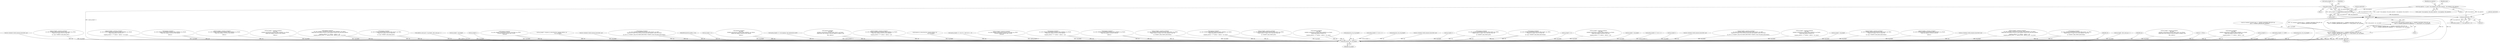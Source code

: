 digraph "0_libmodbus_5ccdf5ef79d742640355d1132fa9e2abc7fbaefc@array" {
"1000513" [label="(Call,rsp[rsp_length++] = tab_registers[i] & 0xFF)"];
"1000518" [label="(Call,tab_registers[i] & 0xFF)"];
"1000508" [label="(Call,tab_registers[i] >> 8)"];
"1000383" [label="(Call,*tab_registers = is_input ? mb_mapping->tab_input_registers : mb_mapping->tab_registers)"];
"1001378" [label="(Call,send_msg(ctx, rsp, rsp_length))"];
"1001365" [label="(Call,(ctx->backend->backend_type == _MODBUS_BACKEND_TYPE_RTU &&\n            slave == MODBUS_BROADCAST_ADDRESS) ? 0 : send_msg(ctx, rsp, rsp_length))"];
"1001364" [label="(Return,return (ctx->backend->backend_type == _MODBUS_BACKEND_TYPE_RTU &&\n            slave == MODBUS_BROADCAST_ADDRESS) ? 0 : send_msg(ctx, rsp, rsp_length);)"];
"1001378" [label="(Call,send_msg(ctx, rsp, rsp_length))"];
"1001382" [label="(MethodReturn,int)"];
"1000385" [label="(Call,is_input ? mb_mapping->tab_input_registers : mb_mapping->tab_registers)"];
"1001261" [label="(Call,ctx->backend->build_response_basis(&sft, rsp))"];
"1000275" [label="(Call,rsp_length = response_exception(\n                ctx, &sft, MODBUS_EXCEPTION_ILLEGAL_DATA_VALUE, rsp, TRUE,\n                \"Illegal nb of values %d in %s (max %d)\n\",\n                nb, name, MODBUS_MAX_READ_BITS))"];
"1000455" [label="(Call,rsp_length = response_exception(\n                ctx, &sft, MODBUS_EXCEPTION_ILLEGAL_DATA_ADDRESS, rsp, FALSE,\n                \"Illegal data address 0x%0X in %s\n\",\n                mapping_address < 0 ? address : address + nb, name))"];
"1001017" [label="(Call,response_exception(\n                ctx, &sft, MODBUS_EXCEPTION_ILLEGAL_DATA_ADDRESS, rsp, FALSE,\n                \"Illegal data address 0x%0X in write_register\n\",\n                address))"];
"1001015" [label="(Call,rsp_length = response_exception(\n                ctx, &sft, MODBUS_EXCEPTION_ILLEGAL_DATA_ADDRESS, rsp, FALSE,\n                \"Illegal data address 0x%0X in write_register\n\",\n                address))"];
"1000636" [label="(Call,rsp_length = response_exception(\n                ctx, &sft,\n                MODBUS_EXCEPTION_ILLEGAL_DATA_ADDRESS, rsp, FALSE,\n                \"Illegal data address 0x%0X in write_register\n\",\n                address))"];
"1001231" [label="(Call,response_exception(\n                ctx, &sft, MODBUS_EXCEPTION_ILLEGAL_DATA_ADDRESS, rsp, FALSE,\n                \"Illegal data read address 0x%0X or write address 0x%0X write_and_read_registers\n\",\n                mapping_address < 0 ? address : address + nb,\n                mapping_address_write < 0 ? address_write : address_write + nb_write))"];
"1000277" [label="(Call,response_exception(\n                ctx, &sft, MODBUS_EXCEPTION_ILLEGAL_DATA_VALUE, rsp, TRUE,\n                \"Illegal nb of values %d in %s (max %d)\n\",\n                nb, name, MODBUS_MAX_READ_BITS))"];
"1000968" [label="(Call,rsp[byte_count_pos] = rsp_length - byte_count_pos - 1)"];
"1000597" [label="(Call,rsp_length = req_length)"];
"1001341" [label="(Call,rsp_length++)"];
"1001381" [label="(Identifier,rsp_length)"];
"1000509" [label="(Call,tab_registers[i])"];
"1000383" [label="(Call,*tab_registers = is_input ? mb_mapping->tab_input_registers : mb_mapping->tab_registers)"];
"1001354" [label="(Call,response_exception(\n            ctx, &sft, MODBUS_EXCEPTION_ILLEGAL_FUNCTION, rsp, TRUE,\n            \"Unknown Modbus function code: 0x%0X\n\", function))"];
"1000342" [label="(Call,rsp_length = response_io_status(tab_bits, mapping_address, nb,\n                                            rsp, rsp_length))"];
"1000939" [label="(Call,ctx->backend->build_response_basis(&sft, rsp))"];
"1001191" [label="(Call,response_exception(\n                ctx, &sft, MODBUS_EXCEPTION_ILLEGAL_DATA_VALUE, rsp, TRUE,\n                \"Illegal nb of values (W%d, R%d) in write_and_read_registers (max W%d, R%d)\n\",\n                nb_write, nb, MODBUS_MAX_WR_WRITE_REGISTERS, MODBUS_MAX_WR_READ_REGISTERS))"];
"1000513" [label="(Call,rsp[rsp_length++] = tab_registers[i] & 0xFF)"];
"1000115" [label="(MethodParameterIn,modbus_t *ctx)"];
"1000929" [label="(Call,rsp_length += 4)"];
"1000638" [label="(Call,response_exception(\n                ctx, &sft,\n                MODBUS_EXCEPTION_ILLEGAL_DATA_ADDRESS, rsp, FALSE,\n                \"Illegal data address 0x%0X in write_register\n\",\n                address))"];
"1001338" [label="(Call,rsp[rsp_length++] = mb_mapping->tab_registers[i] & 0xFF)"];
"1000119" [label="(Block,)"];
"1000514" [label="(Call,rsp[rsp_length++])"];
"1000503" [label="(Call,rsp[rsp_length++] = tab_registers[i] >> 8)"];
"1001364" [label="(Return,return (ctx->backend->backend_type == _MODBUS_BACKEND_TYPE_RTU &&\n            slave == MODBUS_BROADCAST_ADDRESS) ? 0 : send_msg(ctx, rsp, rsp_length);)"];
"1000508" [label="(Call,tab_registers[i] >> 8)"];
"1000604" [label="(Call,response_exception(\n                    ctx, &sft,\n                    MODBUS_EXCEPTION_ILLEGAL_DATA_VALUE, rsp, FALSE,\n                    \"Illegal data value 0x%0X in write_bit request at address %0X\n\",\n                    data, address))"];
"1000852" [label="(Call,rsp_length = response_exception(\n                ctx, &sft, MODBUS_EXCEPTION_ILLEGAL_DATA_ADDRESS, rsp, FALSE,\n                \"Illegal data address 0x%0X in write_registers\n\",\n                mapping_address < 0 ? address : address + nb))"];
"1000344" [label="(Call,response_io_status(tab_bits, mapping_address, nb,\n                                            rsp, rsp_length))"];
"1000327" [label="(Call,rsp[rsp_length++] = (nb / 8) + ((nb % 8) ? 1 : 0))"];
"1001352" [label="(Call,rsp_length = response_exception(\n            ctx, &sft, MODBUS_EXCEPTION_ILLEGAL_FUNCTION, rsp, TRUE,\n            \"Unknown Modbus function code: 0x%0X\n\", function))"];
"1000854" [label="(Call,response_exception(\n                ctx, &sft, MODBUS_EXCEPTION_ILLEGAL_DATA_ADDRESS, rsp, FALSE,\n                \"Illegal data address 0x%0X in write_registers\n\",\n                mapping_address < 0 ? address : address + nb))"];
"1000547" [label="(Call,response_exception(\n                ctx, &sft, MODBUS_EXCEPTION_ILLEGAL_DATA_ADDRESS, rsp, FALSE,\n                \"Illegal data address 0x%0X in write_bit\n\",\n                address))"];
"1000826" [label="(Call,rsp_length = response_exception(\n                 ctx, &sft, MODBUS_EXCEPTION_ILLEGAL_DATA_VALUE, rsp, TRUE,\n                 \"Illegal number of values %d in write_registers (max %d)\n\",\n                nb, MODBUS_MAX_WRITE_REGISTERS))"];
"1000457" [label="(Call,response_exception(\n                ctx, &sft, MODBUS_EXCEPTION_ILLEGAL_DATA_ADDRESS, rsp, FALSE,\n                \"Illegal data address 0x%0X in %s\n\",\n                mapping_address < 0 ? address : address + nb, name))"];
"1000715" [label="(Call,rsp_length = response_exception(\n                ctx, &sft, MODBUS_EXCEPTION_ILLEGAL_DATA_VALUE, rsp, TRUE,\n                \"Illegal number of values %d in write_bits (max %d)\n\",\n                nb, MODBUS_MAX_WRITE_BITS))"];
"1000501" [label="(Identifier,i)"];
"1000302" [label="(Call,response_exception(\n                ctx, &sft,\n                MODBUS_EXCEPTION_ILLEGAL_DATA_ADDRESS, rsp, FALSE,\n                \"Illegal data address 0x%0X in %s\n\",\n                mapping_address < 0 ? address : address + nb, name))"];
"1000672" [label="(Call,memcpy(rsp, req, req_length))"];
"1001265" [label="(Call,rsp[rsp_length++] = nb << 1)"];
"1000593" [label="(Call,memcpy(rsp, req, req_length))"];
"1000775" [label="(Call,ctx->backend->build_response_basis(&sft, rsp))"];
"1000384" [label="(Identifier,tab_registers)"];
"1001268" [label="(Call,rsp_length++)"];
"1000717" [label="(Call,response_exception(\n                ctx, &sft, MODBUS_EXCEPTION_ILLEGAL_DATA_VALUE, rsp, TRUE,\n                \"Illegal number of values %d in write_bits (max %d)\n\",\n                nb, MODBUS_MAX_WRITE_BITS))"];
"1000432" [label="(Call,response_exception(\n                ctx, &sft, MODBUS_EXCEPTION_ILLEGAL_DATA_VALUE, rsp, TRUE,\n                \"Illegal nb of values %d in %s (max %d)\n\",\n                nb, name, MODBUS_MAX_READ_REGISTERS))"];
"1000787" [label="(Call,rsp_length += 4)"];
"1000741" [label="(Call,rsp_length = response_exception(\n                ctx, &sft,\n                MODBUS_EXCEPTION_ILLEGAL_DATA_ADDRESS, rsp, FALSE,\n                \"Illegal data address 0x%0X in write_bits\n\",\n                mapping_address < 0 ? address : address + nb))"];
"1000676" [label="(Call,rsp_length = req_length)"];
"1000522" [label="(Literal,0xFF)"];
"1001365" [label="(Call,(ctx->backend->backend_type == _MODBUS_BACKEND_TYPE_RTU &&\n            slave == MODBUS_BROADCAST_ADDRESS) ? 0 : send_msg(ctx, rsp, rsp_length))"];
"1000519" [label="(Call,tab_registers[i])"];
"1000483" [label="(Call,rsp[rsp_length++] = nb << 1)"];
"1000518" [label="(Call,tab_registers[i] & 0xFF)"];
"1000516" [label="(Call,rsp_length++)"];
"1000502" [label="(Block,)"];
"1001377" [label="(Literal,0)"];
"1000479" [label="(Call,ctx->backend->build_response_basis(&sft, rsp))"];
"1001366" [label="(Call,ctx->backend->backend_type == _MODBUS_BACKEND_TYPE_RTU &&\n            slave == MODBUS_BROADCAST_ADDRESS)"];
"1001189" [label="(Call,rsp_length = response_exception(\n                ctx, &sft, MODBUS_EXCEPTION_ILLEGAL_DATA_VALUE, rsp, TRUE,\n                \"Illegal nb of values (W%d, R%d) in write_and_read_registers (max W%d, R%d)\n\",\n                nb_write, nb, MODBUS_MAX_WR_WRITE_REGISTERS, MODBUS_MAX_WR_READ_REGISTERS))"];
"1000300" [label="(Call,rsp_length = response_exception(\n                ctx, &sft,\n                MODBUS_EXCEPTION_ILLEGAL_DATA_ADDRESS, rsp, FALSE,\n                \"Illegal data address 0x%0X in %s\n\",\n                mapping_address < 0 ? address : address + nb, name))"];
"1001088" [label="(Call,rsp_length = req_length)"];
"1000430" [label="(Call,rsp_length = response_exception(\n                ctx, &sft, MODBUS_EXCEPTION_ILLEGAL_DATA_VALUE, rsp, TRUE,\n                \"Illegal nb of values %d in %s (max %d)\n\",\n                nb, name, MODBUS_MAX_READ_REGISTERS))"];
"1000545" [label="(Call,rsp_length = response_exception(\n                ctx, &sft, MODBUS_EXCEPTION_ILLEGAL_DATA_ADDRESS, rsp, FALSE,\n                \"Illegal data address 0x%0X in write_bit\n\",\n                address))"];
"1000917" [label="(Call,ctx->backend->build_response_basis(&sft, rsp))"];
"1001229" [label="(Call,rsp_length = response_exception(\n                ctx, &sft, MODBUS_EXCEPTION_ILLEGAL_DATA_ADDRESS, rsp, FALSE,\n                \"Illegal data read address 0x%0X or write address 0x%0X write_and_read_registers\n\",\n                mapping_address < 0 ? address : address + nb,\n                mapping_address_write < 0 ? address_write : address_write + nb_write))"];
"1000828" [label="(Call,response_exception(\n                 ctx, &sft, MODBUS_EXCEPTION_ILLEGAL_DATA_VALUE, rsp, TRUE,\n                 \"Illegal number of values %d in write_registers (max %d)\n\",\n                nb, MODBUS_MAX_WRITE_REGISTERS))"];
"1001379" [label="(Identifier,ctx)"];
"1000972" [label="(Call,rsp_length - byte_count_pos - 1)"];
"1000353" [label="(Block,)"];
"1000394" [label="(Identifier,name)"];
"1001380" [label="(Identifier,rsp)"];
"1000602" [label="(Call,rsp_length = response_exception(\n                    ctx, &sft,\n                    MODBUS_EXCEPTION_ILLEGAL_DATA_VALUE, rsp, FALSE,\n                    \"Illegal data value 0x%0X in write_bit request at address %0X\n\",\n                    data, address))"];
"1000131" [label="(Call,ctx == NULL)"];
"1000743" [label="(Call,response_exception(\n                ctx, &sft,\n                MODBUS_EXCEPTION_ILLEGAL_DATA_ADDRESS, rsp, FALSE,\n                \"Illegal data address 0x%0X in write_bits\n\",\n                mapping_address < 0 ? address : address + nb))"];
"1000486" [label="(Call,rsp_length++)"];
"1000512" [label="(Literal,8)"];
"1000953" [label="(Call,rsp[rsp_length++] = 0xFF)"];
"1001084" [label="(Call,memcpy(rsp, req, req_length))"];
"1000513" -> "1000502"  [label="AST: "];
"1000513" -> "1000518"  [label="CFG: "];
"1000514" -> "1000513"  [label="AST: "];
"1000518" -> "1000513"  [label="AST: "];
"1000501" -> "1000513"  [label="CFG: "];
"1000513" -> "1001382"  [label="DDG: rsp[rsp_length++]"];
"1000513" -> "1001382"  [label="DDG: tab_registers[i] & 0xFF"];
"1000518" -> "1000513"  [label="DDG: tab_registers[i]"];
"1000518" -> "1000513"  [label="DDG: 0xFF"];
"1000513" -> "1001378"  [label="DDG: rsp[rsp_length++]"];
"1000518" -> "1000522"  [label="CFG: "];
"1000519" -> "1000518"  [label="AST: "];
"1000522" -> "1000518"  [label="AST: "];
"1000518" -> "1001382"  [label="DDG: tab_registers[i]"];
"1000518" -> "1000508"  [label="DDG: tab_registers[i]"];
"1000508" -> "1000518"  [label="DDG: tab_registers[i]"];
"1000383" -> "1000518"  [label="DDG: tab_registers"];
"1000508" -> "1000503"  [label="AST: "];
"1000508" -> "1000512"  [label="CFG: "];
"1000509" -> "1000508"  [label="AST: "];
"1000512" -> "1000508"  [label="AST: "];
"1000503" -> "1000508"  [label="CFG: "];
"1000508" -> "1000503"  [label="DDG: tab_registers[i]"];
"1000508" -> "1000503"  [label="DDG: 8"];
"1000383" -> "1000508"  [label="DDG: tab_registers"];
"1000383" -> "1000353"  [label="AST: "];
"1000383" -> "1000385"  [label="CFG: "];
"1000384" -> "1000383"  [label="AST: "];
"1000385" -> "1000383"  [label="AST: "];
"1000394" -> "1000383"  [label="CFG: "];
"1000383" -> "1001382"  [label="DDG: tab_registers"];
"1000383" -> "1001382"  [label="DDG: is_input ? mb_mapping->tab_input_registers : mb_mapping->tab_registers"];
"1001378" -> "1001365"  [label="AST: "];
"1001378" -> "1001381"  [label="CFG: "];
"1001379" -> "1001378"  [label="AST: "];
"1001380" -> "1001378"  [label="AST: "];
"1001381" -> "1001378"  [label="AST: "];
"1001365" -> "1001378"  [label="CFG: "];
"1001378" -> "1001382"  [label="DDG: rsp"];
"1001378" -> "1001382"  [label="DDG: rsp_length"];
"1001378" -> "1001382"  [label="DDG: ctx"];
"1001378" -> "1001365"  [label="DDG: ctx"];
"1001378" -> "1001365"  [label="DDG: rsp"];
"1001378" -> "1001365"  [label="DDG: rsp_length"];
"1001231" -> "1001378"  [label="DDG: ctx"];
"1001231" -> "1001378"  [label="DDG: rsp"];
"1001354" -> "1001378"  [label="DDG: ctx"];
"1001354" -> "1001378"  [label="DDG: rsp"];
"1000131" -> "1001378"  [label="DDG: ctx"];
"1001017" -> "1001378"  [label="DDG: ctx"];
"1001017" -> "1001378"  [label="DDG: rsp"];
"1000717" -> "1001378"  [label="DDG: ctx"];
"1000717" -> "1001378"  [label="DDG: rsp"];
"1000457" -> "1001378"  [label="DDG: ctx"];
"1000457" -> "1001378"  [label="DDG: rsp"];
"1000547" -> "1001378"  [label="DDG: ctx"];
"1000547" -> "1001378"  [label="DDG: rsp"];
"1001191" -> "1001378"  [label="DDG: ctx"];
"1001191" -> "1001378"  [label="DDG: rsp"];
"1000828" -> "1001378"  [label="DDG: ctx"];
"1000828" -> "1001378"  [label="DDG: rsp"];
"1000638" -> "1001378"  [label="DDG: ctx"];
"1000638" -> "1001378"  [label="DDG: rsp"];
"1000743" -> "1001378"  [label="DDG: ctx"];
"1000743" -> "1001378"  [label="DDG: rsp"];
"1000302" -> "1001378"  [label="DDG: ctx"];
"1000302" -> "1001378"  [label="DDG: rsp"];
"1000277" -> "1001378"  [label="DDG: ctx"];
"1000277" -> "1001378"  [label="DDG: rsp"];
"1000854" -> "1001378"  [label="DDG: ctx"];
"1000854" -> "1001378"  [label="DDG: rsp"];
"1000432" -> "1001378"  [label="DDG: ctx"];
"1000432" -> "1001378"  [label="DDG: rsp"];
"1000604" -> "1001378"  [label="DDG: ctx"];
"1000604" -> "1001378"  [label="DDG: rsp"];
"1000115" -> "1001378"  [label="DDG: ctx"];
"1001265" -> "1001378"  [label="DDG: rsp[rsp_length++]"];
"1000939" -> "1001378"  [label="DDG: rsp"];
"1000344" -> "1001378"  [label="DDG: rsp"];
"1000327" -> "1001378"  [label="DDG: rsp[rsp_length++]"];
"1001261" -> "1001378"  [label="DDG: rsp"];
"1000968" -> "1001378"  [label="DDG: rsp[byte_count_pos]"];
"1001084" -> "1001378"  [label="DDG: rsp"];
"1000593" -> "1001378"  [label="DDG: rsp"];
"1001338" -> "1001378"  [label="DDG: rsp[rsp_length++]"];
"1000953" -> "1001378"  [label="DDG: rsp[rsp_length++]"];
"1000672" -> "1001378"  [label="DDG: rsp"];
"1000483" -> "1001378"  [label="DDG: rsp[rsp_length++]"];
"1000479" -> "1001378"  [label="DDG: rsp"];
"1000775" -> "1001378"  [label="DDG: rsp"];
"1000917" -> "1001378"  [label="DDG: rsp"];
"1000741" -> "1001378"  [label="DDG: rsp_length"];
"1000715" -> "1001378"  [label="DDG: rsp_length"];
"1000597" -> "1001378"  [label="DDG: rsp_length"];
"1000342" -> "1001378"  [label="DDG: rsp_length"];
"1000852" -> "1001378"  [label="DDG: rsp_length"];
"1001352" -> "1001378"  [label="DDG: rsp_length"];
"1001015" -> "1001378"  [label="DDG: rsp_length"];
"1001189" -> "1001378"  [label="DDG: rsp_length"];
"1000300" -> "1001378"  [label="DDG: rsp_length"];
"1000430" -> "1001378"  [label="DDG: rsp_length"];
"1000275" -> "1001378"  [label="DDG: rsp_length"];
"1000929" -> "1001378"  [label="DDG: rsp_length"];
"1001268" -> "1001378"  [label="DDG: rsp_length"];
"1000602" -> "1001378"  [label="DDG: rsp_length"];
"1000516" -> "1001378"  [label="DDG: rsp_length"];
"1000486" -> "1001378"  [label="DDG: rsp_length"];
"1000455" -> "1001378"  [label="DDG: rsp_length"];
"1000826" -> "1001378"  [label="DDG: rsp_length"];
"1000787" -> "1001378"  [label="DDG: rsp_length"];
"1001341" -> "1001378"  [label="DDG: rsp_length"];
"1000676" -> "1001378"  [label="DDG: rsp_length"];
"1001229" -> "1001378"  [label="DDG: rsp_length"];
"1000636" -> "1001378"  [label="DDG: rsp_length"];
"1000545" -> "1001378"  [label="DDG: rsp_length"];
"1000972" -> "1001378"  [label="DDG: rsp_length"];
"1001088" -> "1001378"  [label="DDG: rsp_length"];
"1001365" -> "1001364"  [label="AST: "];
"1001365" -> "1001377"  [label="CFG: "];
"1001366" -> "1001365"  [label="AST: "];
"1001377" -> "1001365"  [label="AST: "];
"1001364" -> "1001365"  [label="CFG: "];
"1001365" -> "1001382"  [label="DDG: ctx->backend->backend_type == _MODBUS_BACKEND_TYPE_RTU &&\n            slave == MODBUS_BROADCAST_ADDRESS"];
"1001365" -> "1001382"  [label="DDG: (ctx->backend->backend_type == _MODBUS_BACKEND_TYPE_RTU &&\n            slave == MODBUS_BROADCAST_ADDRESS) ? 0 : send_msg(ctx, rsp, rsp_length)"];
"1001365" -> "1001382"  [label="DDG: send_msg(ctx, rsp, rsp_length)"];
"1001365" -> "1001364"  [label="DDG: (ctx->backend->backend_type == _MODBUS_BACKEND_TYPE_RTU &&\n            slave == MODBUS_BROADCAST_ADDRESS) ? 0 : send_msg(ctx, rsp, rsp_length)"];
"1001364" -> "1000119"  [label="AST: "];
"1001382" -> "1001364"  [label="CFG: "];
"1001364" -> "1001382"  [label="DDG: <RET>"];
}
